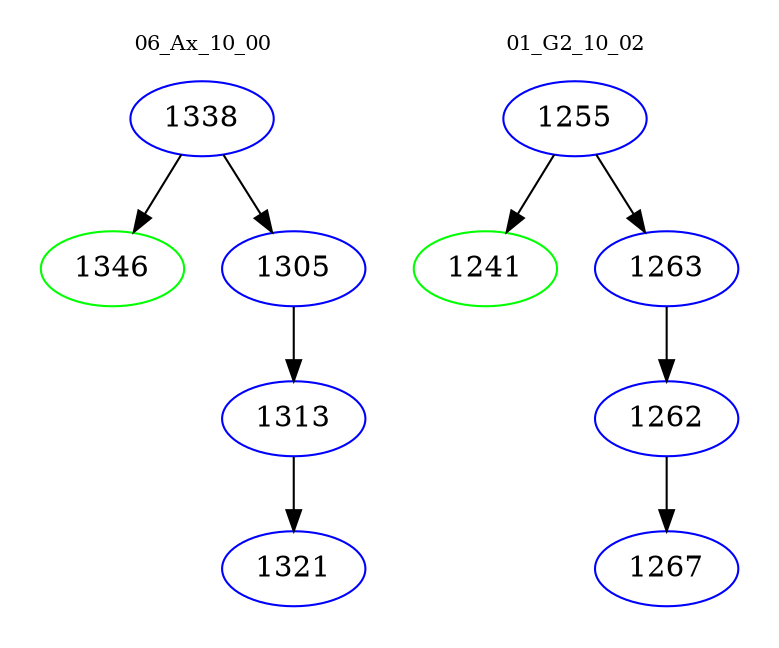 digraph{
subgraph cluster_0 {
color = white
label = "06_Ax_10_00";
fontsize=10;
T0_1338 [label="1338", color="blue"]
T0_1338 -> T0_1346 [color="black"]
T0_1346 [label="1346", color="green"]
T0_1338 -> T0_1305 [color="black"]
T0_1305 [label="1305", color="blue"]
T0_1305 -> T0_1313 [color="black"]
T0_1313 [label="1313", color="blue"]
T0_1313 -> T0_1321 [color="black"]
T0_1321 [label="1321", color="blue"]
}
subgraph cluster_1 {
color = white
label = "01_G2_10_02";
fontsize=10;
T1_1255 [label="1255", color="blue"]
T1_1255 -> T1_1241 [color="black"]
T1_1241 [label="1241", color="green"]
T1_1255 -> T1_1263 [color="black"]
T1_1263 [label="1263", color="blue"]
T1_1263 -> T1_1262 [color="black"]
T1_1262 [label="1262", color="blue"]
T1_1262 -> T1_1267 [color="black"]
T1_1267 [label="1267", color="blue"]
}
}
